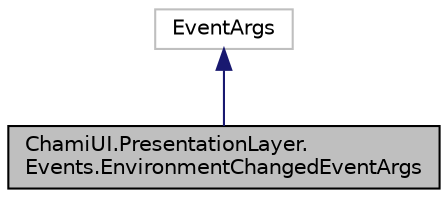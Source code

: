 digraph "ChamiUI.PresentationLayer.Events.EnvironmentChangedEventArgs"
{
 // LATEX_PDF_SIZE
  edge [fontname="Helvetica",fontsize="10",labelfontname="Helvetica",labelfontsize="10"];
  node [fontname="Helvetica",fontsize="10",shape=record];
  Node1 [label="ChamiUI.PresentationLayer.\lEvents.EnvironmentChangedEventArgs",height=0.2,width=0.4,color="black", fillcolor="grey75", style="filled", fontcolor="black",tooltip="Subclass of EventArgs that contains information about the changing of the active environment in the C..."];
  Node2 -> Node1 [dir="back",color="midnightblue",fontsize="10",style="solid",fontname="Helvetica"];
  Node2 [label="EventArgs",height=0.2,width=0.4,color="grey75", fillcolor="white", style="filled",tooltip=" "];
}
